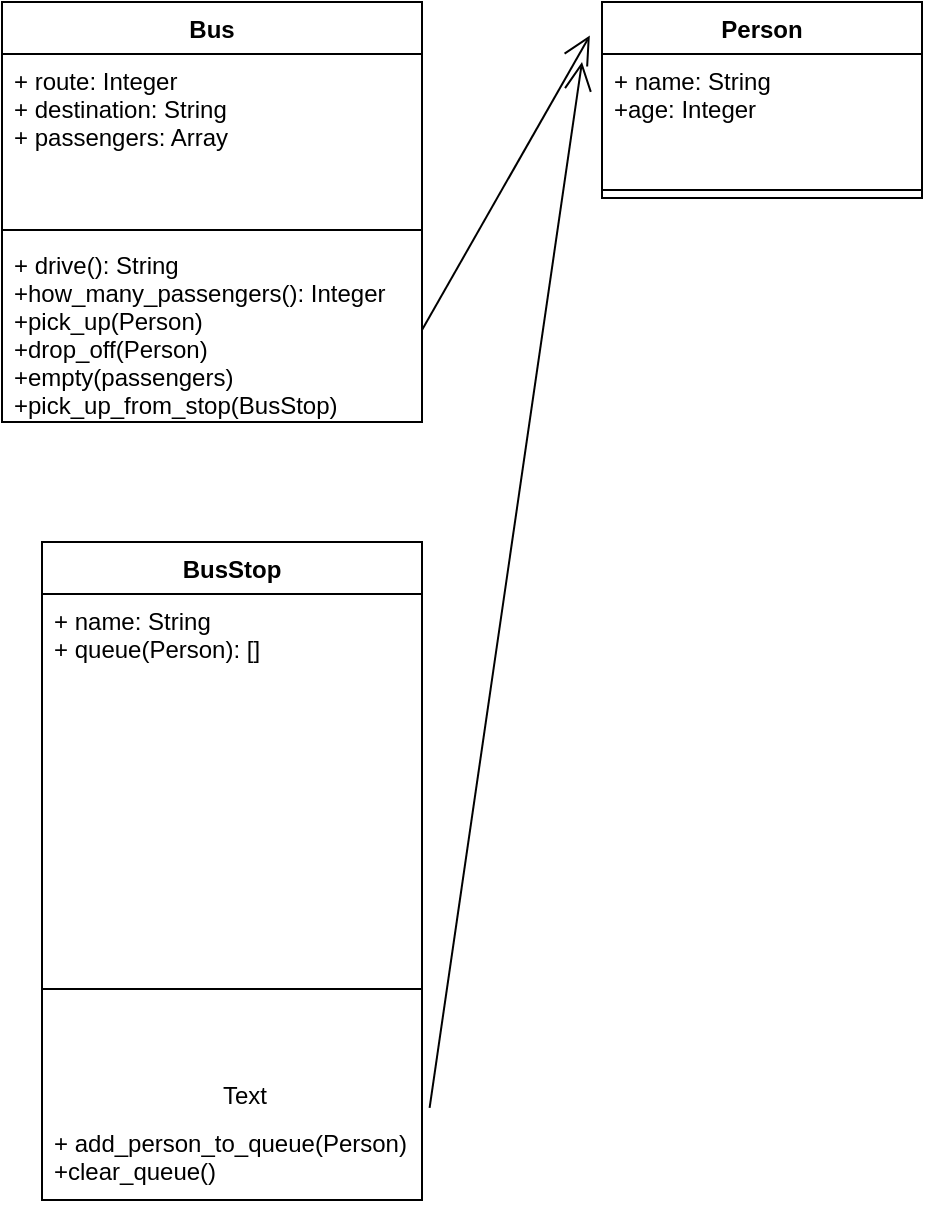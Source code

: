 <mxfile version="13.0.9">
    <diagram id="6hGFLwfOUW9BJ-s0fimq" name="Page-1">
        <mxGraphModel dx="1190" dy="655" grid="1" gridSize="10" guides="1" tooltips="1" connect="1" arrows="1" fold="1" page="1" pageScale="1" pageWidth="827" pageHeight="1169" math="0" shadow="0">
            <root>
                <mxCell id="0"/>
                <mxCell id="1" parent="0"/>
                <mxCell id="10" value="" style="endArrow=open;endFill=1;endSize=12;html=1;exitX=1;exitY=0.5;exitDx=0;exitDy=0;entryX=-0.038;entryY=0.171;entryDx=0;entryDy=0;entryPerimeter=0;" parent="1" source="6" target="7" edge="1">
                    <mxGeometry width="160" relative="1" as="geometry">
                        <mxPoint x="550" y="220" as="sourcePoint"/>
                        <mxPoint x="710" y="220" as="targetPoint"/>
                    </mxGeometry>
                </mxCell>
                <mxCell id="3" value="Bus" style="swimlane;fontStyle=1;align=center;verticalAlign=top;childLayout=stackLayout;horizontal=1;startSize=26;horizontalStack=0;resizeParent=1;resizeParentMax=0;resizeLast=0;collapsible=1;marginBottom=0;" parent="1" vertex="1">
                    <mxGeometry x="330" y="160" width="210" height="210" as="geometry"/>
                </mxCell>
                <mxCell id="4" value="+ route: Integer&#10;+ destination: String&#10;+ passengers: Array" style="text;strokeColor=none;fillColor=none;align=left;verticalAlign=top;spacingLeft=4;spacingRight=4;overflow=hidden;rotatable=0;points=[[0,0.5],[1,0.5]];portConstraint=eastwest;" parent="3" vertex="1">
                    <mxGeometry y="26" width="210" height="84" as="geometry"/>
                </mxCell>
                <mxCell id="5" value="" style="line;strokeWidth=1;fillColor=none;align=left;verticalAlign=middle;spacingTop=-1;spacingLeft=3;spacingRight=3;rotatable=0;labelPosition=right;points=[];portConstraint=eastwest;" parent="3" vertex="1">
                    <mxGeometry y="110" width="210" height="8" as="geometry"/>
                </mxCell>
                <mxCell id="6" value="+ drive(): String&#10;+how_many_passengers(): Integer&#10;+pick_up(Person)&#10;+drop_off(Person)&#10;+empty(passengers)&#10;+pick_up_from_stop(BusStop)" style="text;strokeColor=none;fillColor=none;align=left;verticalAlign=top;spacingLeft=4;spacingRight=4;overflow=hidden;rotatable=0;points=[[0,0.5],[1,0.5]];portConstraint=eastwest;" parent="3" vertex="1">
                    <mxGeometry y="118" width="210" height="92" as="geometry"/>
                </mxCell>
                <mxCell id="7" value="Person" style="swimlane;fontStyle=1;align=center;verticalAlign=top;childLayout=stackLayout;horizontal=1;startSize=26;horizontalStack=0;resizeParent=1;resizeParentMax=0;resizeLast=0;collapsible=1;marginBottom=0;" parent="1" vertex="1">
                    <mxGeometry x="630" y="160" width="160" height="98" as="geometry"/>
                </mxCell>
                <mxCell id="8" value="+ name: String&#10;+age: Integer&#10;" style="text;strokeColor=none;fillColor=none;align=left;verticalAlign=top;spacingLeft=4;spacingRight=4;overflow=hidden;rotatable=0;points=[[0,0.5],[1,0.5]];portConstraint=eastwest;" parent="7" vertex="1">
                    <mxGeometry y="26" width="160" height="64" as="geometry"/>
                </mxCell>
                <mxCell id="9" value="" style="line;strokeWidth=1;fillColor=none;align=left;verticalAlign=middle;spacingTop=-1;spacingLeft=3;spacingRight=3;rotatable=0;labelPosition=right;points=[];portConstraint=eastwest;" parent="7" vertex="1">
                    <mxGeometry y="90" width="160" height="8" as="geometry"/>
                </mxCell>
                <mxCell id="15" value="" style="endArrow=open;endFill=1;endSize=12;html=1;exitX=1.02;exitY=-0.098;exitDx=0;exitDy=0;exitPerimeter=0;" parent="1" source="14" edge="1">
                    <mxGeometry width="160" relative="1" as="geometry">
                        <mxPoint x="490" y="340" as="sourcePoint"/>
                        <mxPoint x="620" y="190" as="targetPoint"/>
                    </mxGeometry>
                </mxCell>
                <mxCell id="11" value="BusStop" style="swimlane;fontStyle=1;align=center;verticalAlign=top;childLayout=stackLayout;horizontal=1;startSize=26;horizontalStack=0;resizeParent=1;resizeParentMax=0;resizeLast=0;collapsible=1;marginBottom=0;" parent="1" vertex="1">
                    <mxGeometry x="350" y="430" width="190" height="329" as="geometry"/>
                </mxCell>
                <mxCell id="12" value="+ name: String&#10;+ queue(Person): []" style="text;strokeColor=none;fillColor=none;align=left;verticalAlign=top;spacingLeft=4;spacingRight=4;overflow=hidden;rotatable=0;points=[[0,0.5],[1,0.5]];portConstraint=eastwest;" parent="11" vertex="1">
                    <mxGeometry y="26" width="190" height="134" as="geometry"/>
                </mxCell>
                <mxCell id="13" value="" style="line;strokeWidth=1;fillColor=none;align=left;verticalAlign=middle;spacingTop=-1;spacingLeft=3;spacingRight=3;rotatable=0;labelPosition=right;points=[];portConstraint=eastwest;" parent="11" vertex="1">
                    <mxGeometry y="160" width="190" height="127" as="geometry"/>
                </mxCell>
                <mxCell id="17" value="Text" style="text;html=1;align=center;verticalAlign=middle;resizable=0;points=[];autosize=1;" vertex="1" parent="13">
                    <mxGeometry x="81" y="107" width="40" height="20" as="geometry"/>
                </mxCell>
                <mxCell id="14" value="+ add_person_to_queue(Person)&#10;+clear_queue()&#10;" style="text;strokeColor=none;fillColor=none;align=left;verticalAlign=top;spacingLeft=4;spacingRight=4;overflow=hidden;rotatable=0;points=[[0,0.5],[1,0.5]];portConstraint=eastwest;" parent="11" vertex="1">
                    <mxGeometry y="287" width="190" height="42" as="geometry"/>
                </mxCell>
            </root>
        </mxGraphModel>
    </diagram>
</mxfile>